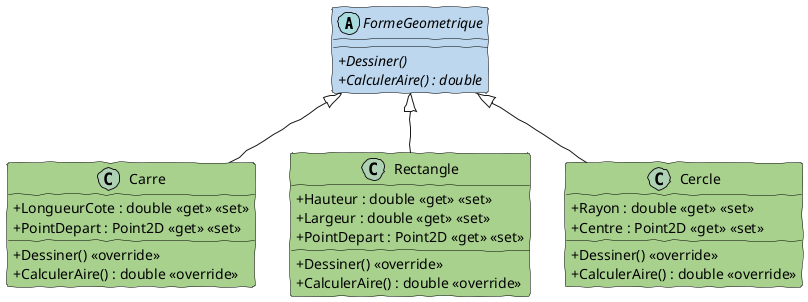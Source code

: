 @startuml DiagClasseFormeGeometriquesAbstract

skinparam classAttributeIconSize 0
skinparam handwritten true

skinparam class {
    BackgroundColor White
    BorderColor #000
}

abstract class FormeGeometrique #BDD7EE {
    + Dessiner() {abstract}
    + CalculerAire() : double {abstract}
}

class Carre #A9D18E {
    + LongueurCote : double <<get>> <<set>>
    + PointDepart : Point2D <<get>> <<set>>
    + Dessiner() <<override>>
    + CalculerAire() : double <<override>>
}

class Rectangle #A9D18E {
    + Hauteur : double <<get>> <<set>>
    + Largeur : double <<get>> <<set>>
    + PointDepart : Point2D <<get>> <<set>>
    + Dessiner() <<override>>
    + CalculerAire() : double <<override>>
}

class Cercle #A9D18E {
    + Rayon : double <<get>> <<set>>
    + Centre : Point2D <<get>> <<set>>
    + Dessiner() <<override>>
    + CalculerAire() : double <<override>>
}

FormeGeometrique <|-- Carre
FormeGeometrique <|-- Rectangle
FormeGeometrique <|-- Cercle



@enduml